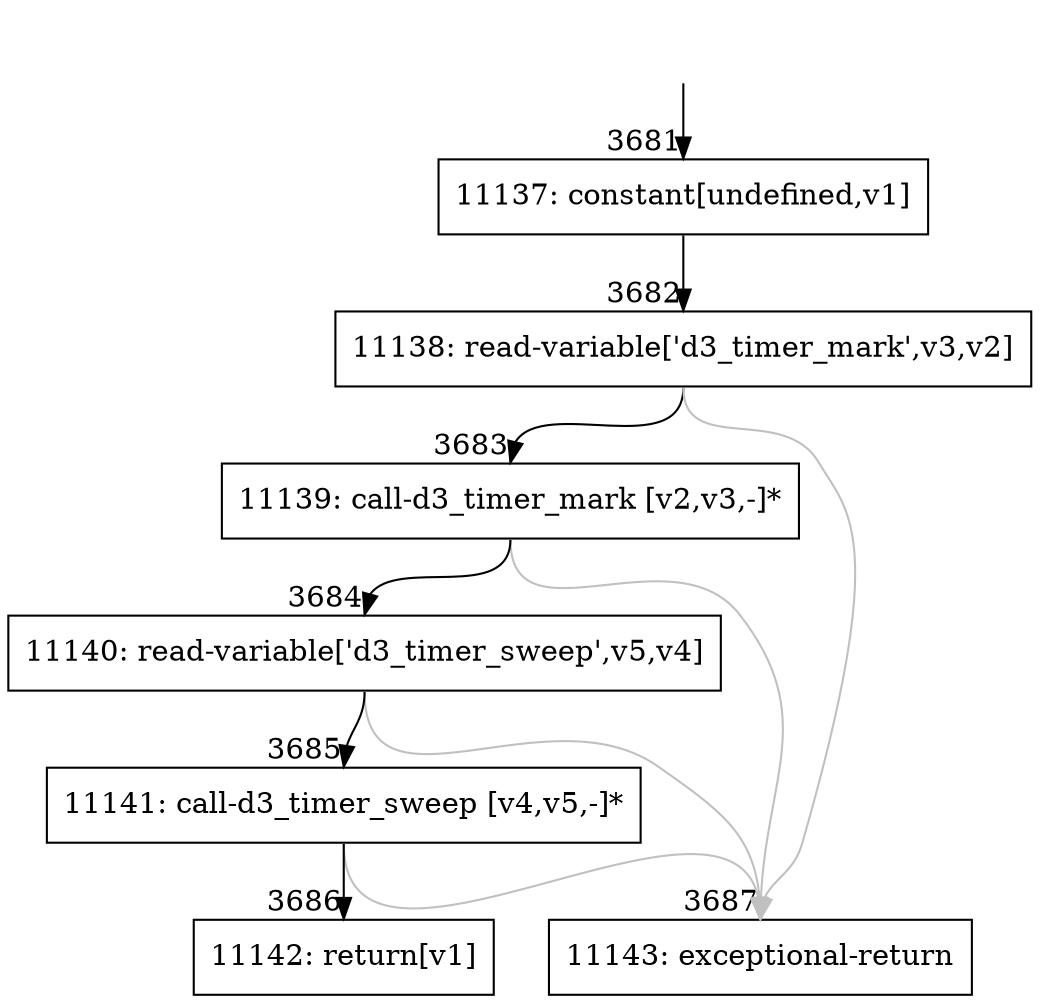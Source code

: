 digraph {
rankdir="TD"
BB_entry338[shape=none,label=""];
BB_entry338 -> BB3681 [tailport=s, headport=n, headlabel="    3681"]
BB3681 [shape=record label="{11137: constant[undefined,v1]}" ] 
BB3681 -> BB3682 [tailport=s, headport=n, headlabel="      3682"]
BB3682 [shape=record label="{11138: read-variable['d3_timer_mark',v3,v2]}" ] 
BB3682 -> BB3683 [tailport=s, headport=n, headlabel="      3683"]
BB3682 -> BB3687 [tailport=s, headport=n, color=gray, headlabel="      3687"]
BB3683 [shape=record label="{11139: call-d3_timer_mark [v2,v3,-]*}" ] 
BB3683 -> BB3684 [tailport=s, headport=n, headlabel="      3684"]
BB3683 -> BB3687 [tailport=s, headport=n, color=gray]
BB3684 [shape=record label="{11140: read-variable['d3_timer_sweep',v5,v4]}" ] 
BB3684 -> BB3685 [tailport=s, headport=n, headlabel="      3685"]
BB3684 -> BB3687 [tailport=s, headport=n, color=gray]
BB3685 [shape=record label="{11141: call-d3_timer_sweep [v4,v5,-]*}" ] 
BB3685 -> BB3686 [tailport=s, headport=n, headlabel="      3686"]
BB3685 -> BB3687 [tailport=s, headport=n, color=gray]
BB3686 [shape=record label="{11142: return[v1]}" ] 
BB3687 [shape=record label="{11143: exceptional-return}" ] 
//#$~ 2154
}
